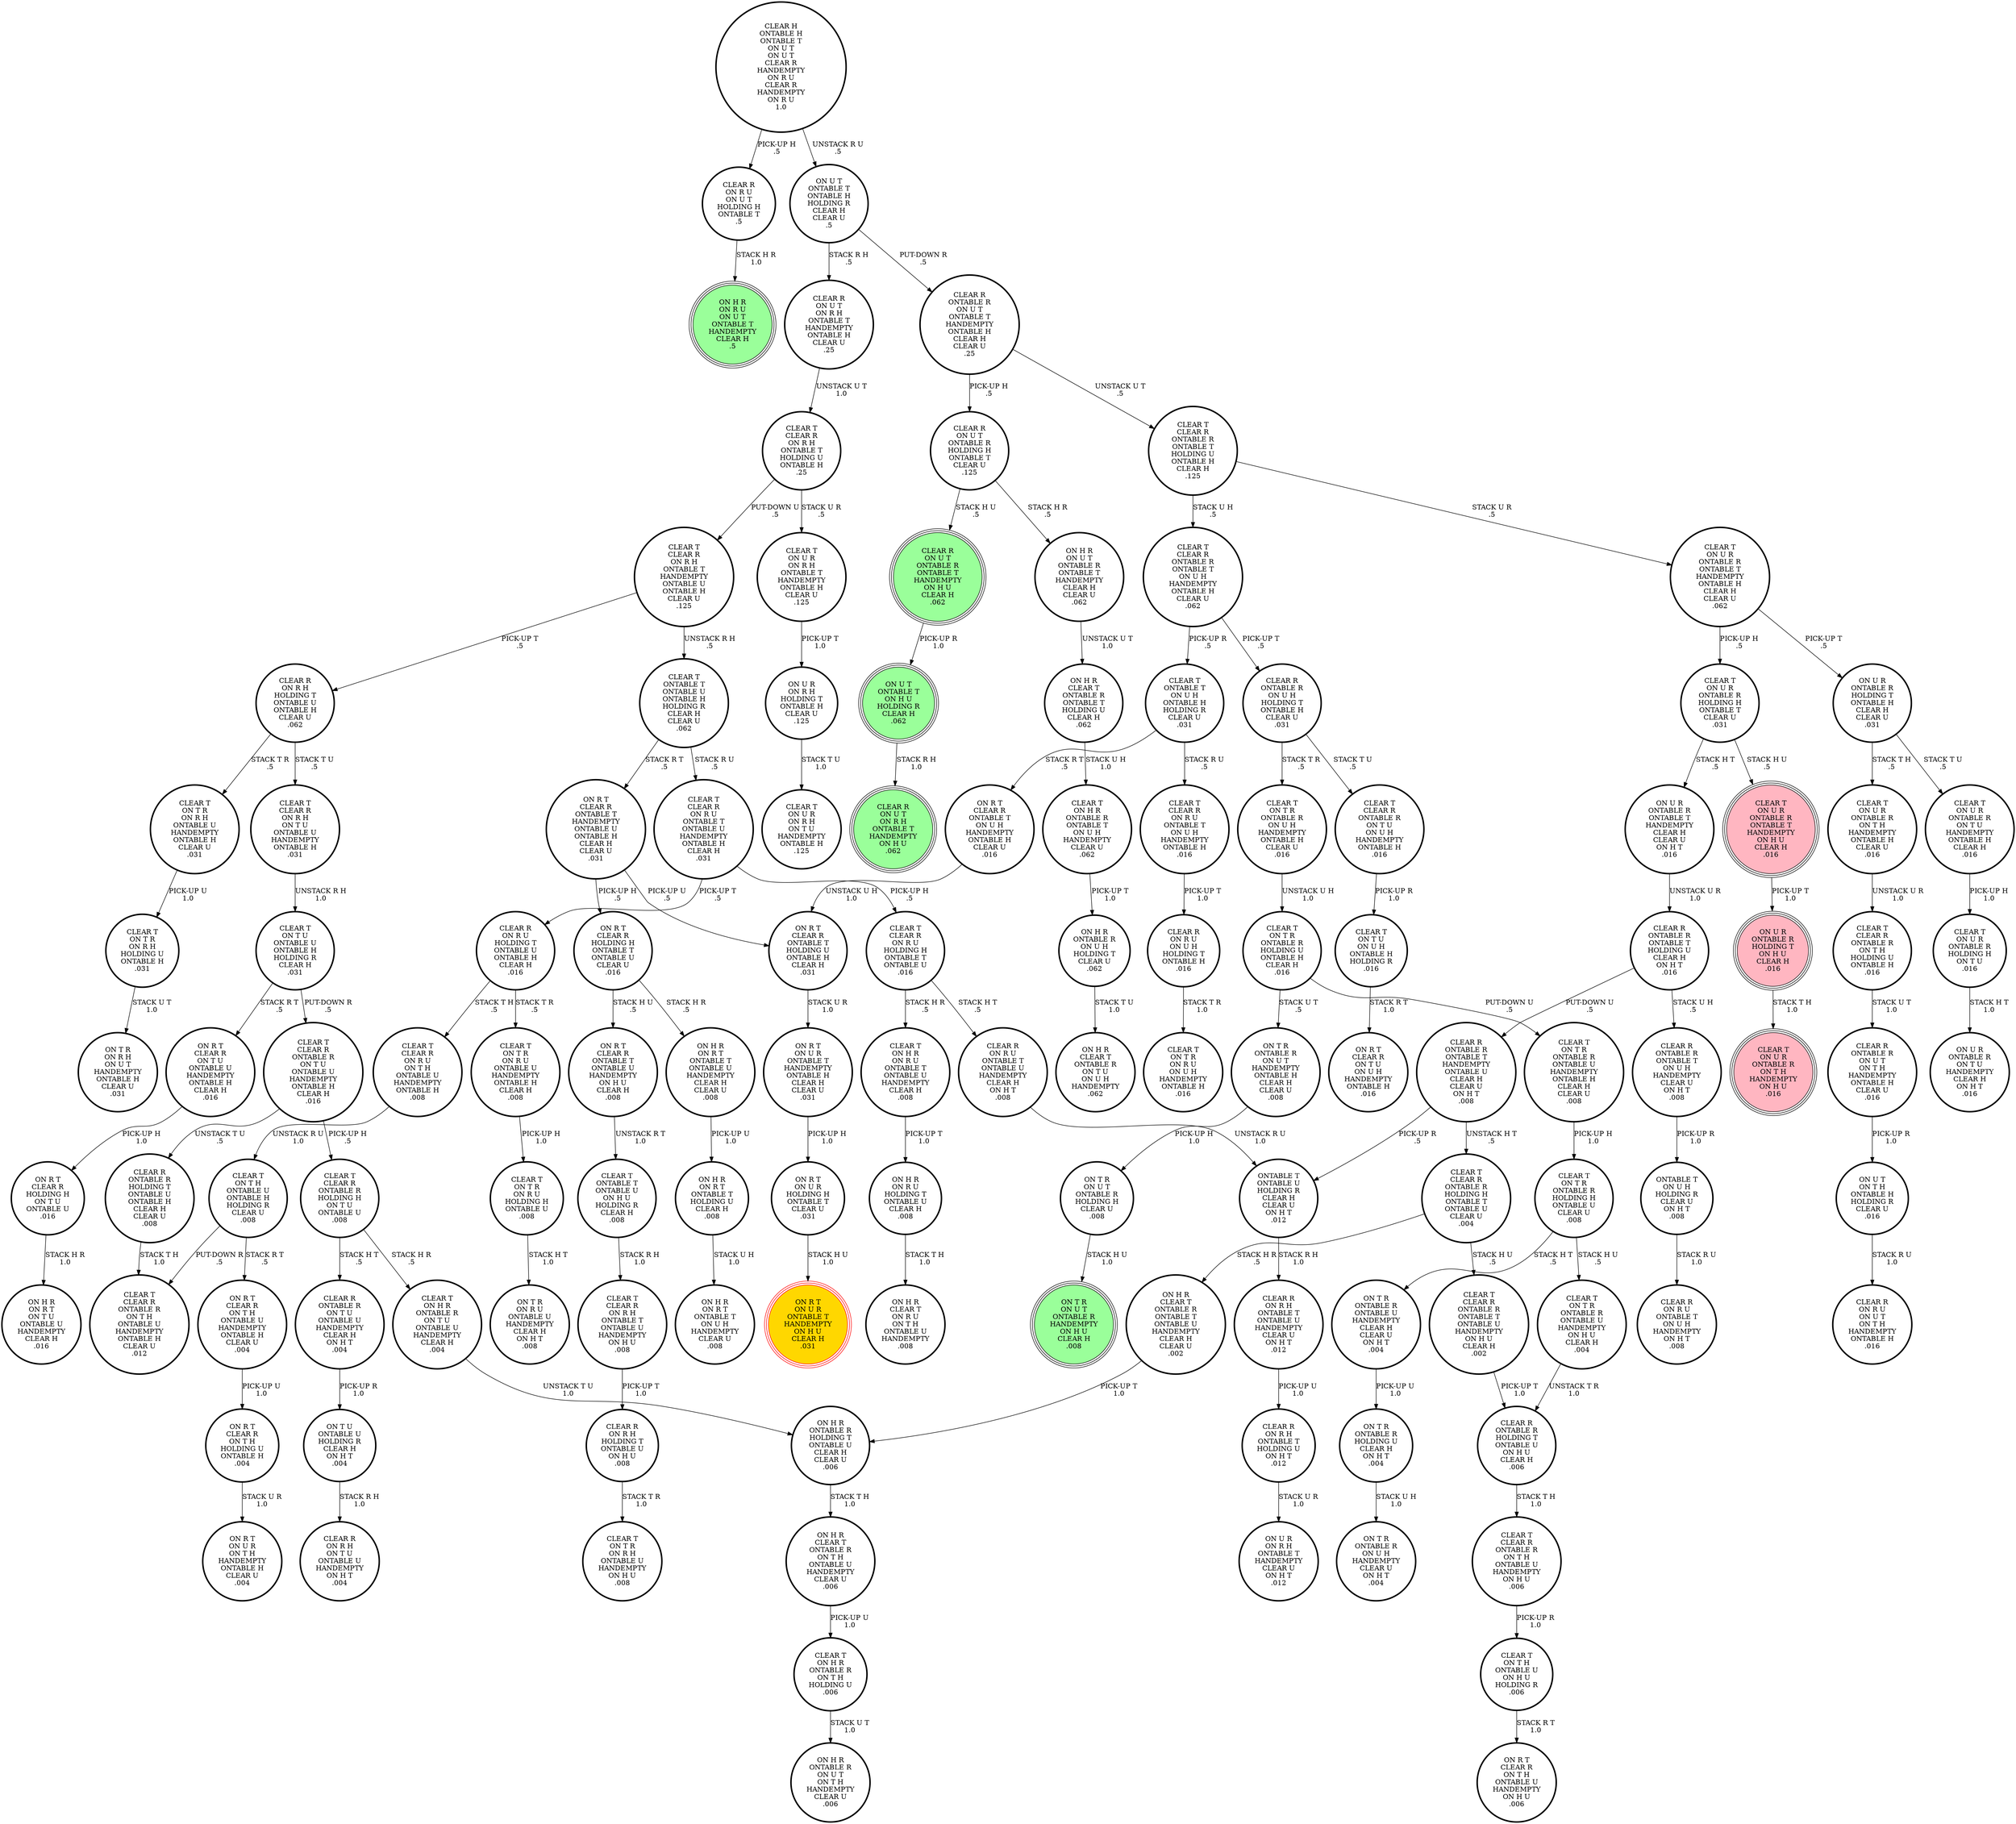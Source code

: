 digraph {
"CLEAR R\nON R U\nONTABLE T\nONTABLE U\nHANDEMPTY\nCLEAR H\nON H T\n.008\n" -> "ONTABLE T\nONTABLE U\nHOLDING R\nCLEAR H\nCLEAR U\nON H T\n.012\n"[label="UNSTACK R U\n1.0\n"];
"ON H R\nCLEAR T\nONTABLE R\nON T H\nONTABLE U\nHANDEMPTY\nCLEAR U\n.006\n" -> "CLEAR T\nON H R\nONTABLE R\nON T H\nHOLDING U\n.006\n"[label="PICK-UP U\n1.0\n"];
"CLEAR H\nONTABLE H\nONTABLE T\nON U T\nON U T\nCLEAR R\nHANDEMPTY\nON R U\nCLEAR R\nHANDEMPTY\nON R U\n1.0\n" -> "CLEAR R\nON R U\nON U T\nHOLDING H\nONTABLE T\n.5\n"[label="PICK-UP H\n.5\n"];
"CLEAR H\nONTABLE H\nONTABLE T\nON U T\nON U T\nCLEAR R\nHANDEMPTY\nON R U\nCLEAR R\nHANDEMPTY\nON R U\n1.0\n" -> "ON U T\nONTABLE T\nONTABLE H\nHOLDING R\nCLEAR H\nCLEAR U\n.5\n"[label="UNSTACK R U\n.5\n"];
"CLEAR R\nONTABLE R\nON T U\nONTABLE U\nHANDEMPTY\nCLEAR H\nON H T\n.004\n" -> "ON T U\nONTABLE U\nHOLDING R\nCLEAR H\nON H T\n.004\n"[label="PICK-UP R\n1.0\n"];
"CLEAR T\nCLEAR R\nON R H\nONTABLE T\nHANDEMPTY\nONTABLE U\nONTABLE H\nCLEAR U\n.125\n" -> "CLEAR T\nONTABLE T\nONTABLE U\nONTABLE H\nHOLDING R\nCLEAR H\nCLEAR U\n.062\n"[label="UNSTACK R H\n.5\n"];
"CLEAR T\nCLEAR R\nON R H\nONTABLE T\nHANDEMPTY\nONTABLE U\nONTABLE H\nCLEAR U\n.125\n" -> "CLEAR R\nON R H\nHOLDING T\nONTABLE U\nONTABLE H\nCLEAR U\n.062\n"[label="PICK-UP T\n.5\n"];
"CLEAR T\nON T U\nONTABLE U\nONTABLE H\nHOLDING R\nCLEAR H\n.031\n" -> "ON R T\nCLEAR R\nON T U\nONTABLE U\nHANDEMPTY\nONTABLE H\nCLEAR H\n.016\n"[label="STACK R T\n.5\n"];
"CLEAR T\nON T U\nONTABLE U\nONTABLE H\nHOLDING R\nCLEAR H\n.031\n" -> "CLEAR T\nCLEAR R\nONTABLE R\nON T U\nONTABLE U\nHANDEMPTY\nONTABLE H\nCLEAR H\n.016\n"[label="PUT-DOWN R\n.5\n"];
"CLEAR T\nON H R\nONTABLE R\nONTABLE T\nON U H\nHANDEMPTY\nCLEAR U\n.062\n" -> "ON H R\nONTABLE R\nON U H\nHOLDING T\nCLEAR U\n.062\n"[label="PICK-UP T\n1.0\n"];
"CLEAR T\nON U R\nONTABLE R\nONTABLE T\nHANDEMPTY\nON H U\nCLEAR H\n.016\n" -> "ON U R\nONTABLE R\nHOLDING T\nON H U\nCLEAR H\n.016\n"[label="PICK-UP T\n1.0\n"];
"CLEAR T\nCLEAR R\nON R U\nON T H\nONTABLE U\nHANDEMPTY\nONTABLE H\n.008\n" -> "CLEAR T\nON T H\nONTABLE U\nONTABLE H\nHOLDING R\nCLEAR U\n.008\n"[label="UNSTACK R U\n1.0\n"];
"ON H R\nCLEAR T\nONTABLE R\nONTABLE T\nHOLDING U\nCLEAR H\n.062\n" -> "CLEAR T\nON H R\nONTABLE R\nONTABLE T\nON U H\nHANDEMPTY\nCLEAR U\n.062\n"[label="STACK U H\n1.0\n"];
"ON R T\nCLEAR R\nONTABLE T\nONTABLE U\nHANDEMPTY\nON H U\nCLEAR H\n.008\n" -> "CLEAR T\nONTABLE T\nONTABLE U\nON H U\nHOLDING R\nCLEAR H\n.008\n"[label="UNSTACK R T\n1.0\n"];
"CLEAR R\nON R H\nONTABLE T\nONTABLE U\nHANDEMPTY\nCLEAR U\nON H T\n.012\n" -> "CLEAR R\nON R H\nONTABLE T\nHOLDING U\nON H T\n.012\n"[label="PICK-UP U\n1.0\n"];
"ON R T\nCLEAR R\nON T H\nONTABLE U\nHANDEMPTY\nONTABLE H\nCLEAR U\n.004\n" -> "ON R T\nCLEAR R\nON T H\nHOLDING U\nONTABLE H\n.004\n"[label="PICK-UP U\n1.0\n"];
"CLEAR T\nCLEAR R\nONTABLE R\nONTABLE T\nONTABLE U\nHANDEMPTY\nON H U\nCLEAR H\n.002\n" -> "CLEAR R\nONTABLE R\nHOLDING T\nONTABLE U\nON H U\nCLEAR H\n.006\n"[label="PICK-UP T\n1.0\n"];
"CLEAR R\nON U T\nONTABLE R\nHOLDING H\nONTABLE T\nCLEAR U\n.125\n" -> "CLEAR R\nON U T\nONTABLE R\nONTABLE T\nHANDEMPTY\nON H U\nCLEAR H\n.062\n"[label="STACK H U\n.5\n"];
"CLEAR R\nON U T\nONTABLE R\nHOLDING H\nONTABLE T\nCLEAR U\n.125\n" -> "ON H R\nON U T\nONTABLE R\nONTABLE T\nHANDEMPTY\nCLEAR H\nCLEAR U\n.062\n"[label="STACK H R\n.5\n"];
"CLEAR R\nON R H\nHOLDING T\nONTABLE U\nONTABLE H\nCLEAR U\n.062\n" -> "CLEAR T\nCLEAR R\nON R H\nON T U\nONTABLE U\nHANDEMPTY\nONTABLE H\n.031\n"[label="STACK T U\n.5\n"];
"CLEAR R\nON R H\nHOLDING T\nONTABLE U\nONTABLE H\nCLEAR U\n.062\n" -> "CLEAR T\nON T R\nON R H\nONTABLE U\nHANDEMPTY\nONTABLE H\nCLEAR U\n.031\n"[label="STACK T R\n.5\n"];
"CLEAR T\nCLEAR R\nONTABLE R\nONTABLE T\nON U H\nHANDEMPTY\nONTABLE H\nCLEAR U\n.062\n" -> "CLEAR T\nONTABLE T\nON U H\nONTABLE H\nHOLDING R\nCLEAR U\n.031\n"[label="PICK-UP R\n.5\n"];
"CLEAR T\nCLEAR R\nONTABLE R\nONTABLE T\nON U H\nHANDEMPTY\nONTABLE H\nCLEAR U\n.062\n" -> "CLEAR R\nONTABLE R\nON U H\nHOLDING T\nONTABLE H\nCLEAR U\n.031\n"[label="PICK-UP T\n.5\n"];
"CLEAR T\nCLEAR R\nONTABLE R\nON T H\nONTABLE U\nHANDEMPTY\nON H U\n.006\n" -> "CLEAR T\nON T H\nONTABLE U\nON H U\nHOLDING R\n.006\n"[label="PICK-UP R\n1.0\n"];
"CLEAR T\nON T H\nONTABLE U\nONTABLE H\nHOLDING R\nCLEAR U\n.008\n" -> "ON R T\nCLEAR R\nON T H\nONTABLE U\nHANDEMPTY\nONTABLE H\nCLEAR U\n.004\n"[label="STACK R T\n.5\n"];
"CLEAR T\nON T H\nONTABLE U\nONTABLE H\nHOLDING R\nCLEAR U\n.008\n" -> "CLEAR T\nCLEAR R\nONTABLE R\nON T H\nONTABLE U\nHANDEMPTY\nONTABLE H\nCLEAR U\n.012\n"[label="PUT-DOWN R\n.5\n"];
"ON U T\nONTABLE T\nON H U\nHOLDING R\nCLEAR H\n.062\n" -> "CLEAR R\nON U T\nON R H\nONTABLE T\nHANDEMPTY\nON H U\n.062\n"[label="STACK R H\n1.0\n"];
"ON H R\nON U T\nONTABLE R\nONTABLE T\nHANDEMPTY\nCLEAR H\nCLEAR U\n.062\n" -> "ON H R\nCLEAR T\nONTABLE R\nONTABLE T\nHOLDING U\nCLEAR H\n.062\n"[label="UNSTACK U T\n1.0\n"];
"ON U T\nON T H\nONTABLE H\nHOLDING R\nCLEAR U\n.016\n" -> "CLEAR R\nON R U\nON U T\nON T H\nHANDEMPTY\nONTABLE H\n.016\n"[label="STACK R U\n1.0\n"];
"ONTABLE T\nONTABLE U\nHOLDING R\nCLEAR H\nCLEAR U\nON H T\n.012\n" -> "CLEAR R\nON R H\nONTABLE T\nONTABLE U\nHANDEMPTY\nCLEAR U\nON H T\n.012\n"[label="STACK R H\n1.0\n"];
"CLEAR T\nCLEAR R\nONTABLE R\nHOLDING H\nON T U\nONTABLE U\n.008\n" -> "CLEAR R\nONTABLE R\nON T U\nONTABLE U\nHANDEMPTY\nCLEAR H\nON H T\n.004\n"[label="STACK H T\n.5\n"];
"CLEAR T\nCLEAR R\nONTABLE R\nHOLDING H\nON T U\nONTABLE U\n.008\n" -> "CLEAR T\nON H R\nONTABLE R\nON T U\nONTABLE U\nHANDEMPTY\nCLEAR H\n.004\n"[label="STACK H R\n.5\n"];
"CLEAR T\nON U R\nONTABLE R\nON T U\nHANDEMPTY\nONTABLE H\nCLEAR H\n.016\n" -> "CLEAR T\nON U R\nONTABLE R\nHOLDING H\nON T U\n.016\n"[label="PICK-UP H\n1.0\n"];
"CLEAR T\nCLEAR R\nONTABLE R\nHOLDING H\nONTABLE T\nONTABLE U\nCLEAR U\n.004\n" -> "CLEAR T\nCLEAR R\nONTABLE R\nONTABLE T\nONTABLE U\nHANDEMPTY\nON H U\nCLEAR H\n.002\n"[label="STACK H U\n.5\n"];
"CLEAR T\nCLEAR R\nONTABLE R\nHOLDING H\nONTABLE T\nONTABLE U\nCLEAR U\n.004\n" -> "ON H R\nCLEAR T\nONTABLE R\nONTABLE T\nONTABLE U\nHANDEMPTY\nCLEAR H\nCLEAR U\n.002\n"[label="STACK H R\n.5\n"];
"CLEAR T\nON T U\nON U H\nONTABLE H\nHOLDING R\n.016\n" -> "ON R T\nCLEAR R\nON T U\nON U H\nHANDEMPTY\nONTABLE H\n.016\n"[label="STACK R T\n1.0\n"];
"CLEAR T\nON T R\nON R H\nHOLDING U\nONTABLE H\n.031\n" -> "ON T R\nON R H\nON U T\nHANDEMPTY\nONTABLE H\nCLEAR U\n.031\n"[label="STACK U T\n1.0\n"];
"CLEAR T\nON T R\nONTABLE R\nON U H\nHANDEMPTY\nONTABLE H\nCLEAR U\n.016\n" -> "CLEAR T\nON T R\nONTABLE R\nHOLDING U\nONTABLE H\nCLEAR H\n.016\n"[label="UNSTACK U H\n1.0\n"];
"ON T R\nON U T\nONTABLE R\nHOLDING H\nCLEAR U\n.008\n" -> "ON T R\nON U T\nONTABLE R\nHANDEMPTY\nON H U\nCLEAR H\n.008\n"[label="STACK H U\n1.0\n"];
"CLEAR R\nONTABLE R\nON U T\nONTABLE T\nHANDEMPTY\nONTABLE H\nCLEAR H\nCLEAR U\n.25\n" -> "CLEAR R\nON U T\nONTABLE R\nHOLDING H\nONTABLE T\nCLEAR U\n.125\n"[label="PICK-UP H\n.5\n"];
"CLEAR R\nONTABLE R\nON U T\nONTABLE T\nHANDEMPTY\nONTABLE H\nCLEAR H\nCLEAR U\n.25\n" -> "CLEAR T\nCLEAR R\nONTABLE R\nONTABLE T\nHOLDING U\nONTABLE H\nCLEAR H\n.125\n"[label="UNSTACK U T\n.5\n"];
"CLEAR T\nCLEAR R\nON R H\nONTABLE T\nONTABLE U\nHANDEMPTY\nON H U\n.008\n" -> "CLEAR R\nON R H\nHOLDING T\nONTABLE U\nON H U\n.008\n"[label="PICK-UP T\n1.0\n"];
"CLEAR T\nON U R\nONTABLE R\nHOLDING H\nONTABLE T\nCLEAR U\n.031\n" -> "ON U R\nONTABLE R\nONTABLE T\nHANDEMPTY\nCLEAR H\nCLEAR U\nON H T\n.016\n"[label="STACK H T\n.5\n"];
"CLEAR T\nON U R\nONTABLE R\nHOLDING H\nONTABLE T\nCLEAR U\n.031\n" -> "CLEAR T\nON U R\nONTABLE R\nONTABLE T\nHANDEMPTY\nON H U\nCLEAR H\n.016\n"[label="STACK H U\n.5\n"];
"ON H R\nON R U\nHOLDING T\nONTABLE U\nCLEAR H\n.008\n" -> "ON H R\nCLEAR T\nON R U\nON T H\nONTABLE U\nHANDEMPTY\n.008\n"[label="STACK T H\n1.0\n"];
"ON H R\nONTABLE R\nON U H\nHOLDING T\nCLEAR U\n.062\n" -> "ON H R\nCLEAR T\nONTABLE R\nON T U\nON U H\nHANDEMPTY\n.062\n"[label="STACK T U\n1.0\n"];
"CLEAR T\nON T R\nONTABLE R\nHOLDING H\nONTABLE U\nCLEAR U\n.008\n" -> "CLEAR T\nON T R\nONTABLE R\nONTABLE U\nHANDEMPTY\nON H U\nCLEAR H\n.004\n"[label="STACK H U\n.5\n"];
"CLEAR T\nON T R\nONTABLE R\nHOLDING H\nONTABLE U\nCLEAR U\n.008\n" -> "ON T R\nONTABLE R\nONTABLE U\nHANDEMPTY\nCLEAR H\nCLEAR U\nON H T\n.004\n"[label="STACK H T\n.5\n"];
"CLEAR R\nONTABLE R\nONTABLE T\nHOLDING U\nCLEAR H\nON H T\n.016\n" -> "CLEAR R\nONTABLE R\nONTABLE T\nHANDEMPTY\nONTABLE U\nCLEAR H\nCLEAR U\nON H T\n.008\n"[label="PUT-DOWN U\n.5\n"];
"CLEAR R\nONTABLE R\nONTABLE T\nHOLDING U\nCLEAR H\nON H T\n.016\n" -> "CLEAR R\nONTABLE R\nONTABLE T\nON U H\nHANDEMPTY\nCLEAR U\nON H T\n.008\n"[label="STACK U H\n.5\n"];
"CLEAR T\nONTABLE T\nONTABLE U\nONTABLE H\nHOLDING R\nCLEAR H\nCLEAR U\n.062\n" -> "ON R T\nCLEAR R\nONTABLE T\nHANDEMPTY\nONTABLE U\nONTABLE H\nCLEAR H\nCLEAR U\n.031\n"[label="STACK R T\n.5\n"];
"CLEAR T\nONTABLE T\nONTABLE U\nONTABLE H\nHOLDING R\nCLEAR H\nCLEAR U\n.062\n" -> "CLEAR T\nCLEAR R\nON R U\nONTABLE T\nONTABLE U\nHANDEMPTY\nONTABLE H\nCLEAR H\n.031\n"[label="STACK R U\n.5\n"];
"CLEAR T\nCLEAR R\nONTABLE R\nON T H\nHOLDING U\nONTABLE H\n.016\n" -> "CLEAR R\nONTABLE R\nON U T\nON T H\nHANDEMPTY\nONTABLE H\nCLEAR U\n.016\n"[label="STACK U T\n1.0\n"];
"ONTABLE T\nON U H\nHOLDING R\nCLEAR U\nON H T\n.008\n" -> "CLEAR R\nON R U\nONTABLE T\nON U H\nHANDEMPTY\nON H T\n.008\n"[label="STACK R U\n1.0\n"];
"ON T U\nONTABLE U\nHOLDING R\nCLEAR H\nON H T\n.004\n" -> "CLEAR R\nON R H\nON T U\nONTABLE U\nHANDEMPTY\nON H T\n.004\n"[label="STACK R H\n1.0\n"];
"CLEAR T\nON T H\nONTABLE U\nON H U\nHOLDING R\n.006\n" -> "ON R T\nCLEAR R\nON T H\nONTABLE U\nHANDEMPTY\nON H U\n.006\n"[label="STACK R T\n1.0\n"];
"CLEAR T\nON U R\nONTABLE R\nHOLDING H\nON T U\n.016\n" -> "ON U R\nONTABLE R\nON T U\nHANDEMPTY\nCLEAR H\nON H T\n.016\n"[label="STACK H T\n1.0\n"];
"CLEAR T\nCLEAR R\nONTABLE R\nON T U\nONTABLE U\nHANDEMPTY\nONTABLE H\nCLEAR H\n.016\n" -> "CLEAR R\nONTABLE R\nHOLDING T\nONTABLE U\nONTABLE H\nCLEAR H\nCLEAR U\n.008\n"[label="UNSTACK T U\n.5\n"];
"CLEAR T\nCLEAR R\nONTABLE R\nON T U\nONTABLE U\nHANDEMPTY\nONTABLE H\nCLEAR H\n.016\n" -> "CLEAR T\nCLEAR R\nONTABLE R\nHOLDING H\nON T U\nONTABLE U\n.008\n"[label="PICK-UP H\n.5\n"];
"CLEAR T\nCLEAR R\nON R U\nONTABLE T\nONTABLE U\nHANDEMPTY\nONTABLE H\nCLEAR H\n.031\n" -> "CLEAR T\nCLEAR R\nON R U\nHOLDING H\nONTABLE T\nONTABLE U\n.016\n"[label="PICK-UP H\n.5\n"];
"CLEAR T\nCLEAR R\nON R U\nONTABLE T\nONTABLE U\nHANDEMPTY\nONTABLE H\nCLEAR H\n.031\n" -> "CLEAR R\nON R U\nHOLDING T\nONTABLE U\nONTABLE H\nCLEAR H\n.016\n"[label="PICK-UP T\n.5\n"];
"CLEAR T\nCLEAR R\nONTABLE R\nON T U\nON U H\nHANDEMPTY\nONTABLE H\n.016\n" -> "CLEAR T\nON T U\nON U H\nONTABLE H\nHOLDING R\n.016\n"[label="PICK-UP R\n1.0\n"];
"CLEAR R\nONTABLE R\nONTABLE T\nON U H\nHANDEMPTY\nCLEAR U\nON H T\n.008\n" -> "ONTABLE T\nON U H\nHOLDING R\nCLEAR U\nON H T\n.008\n"[label="PICK-UP R\n1.0\n"];
"CLEAR T\nCLEAR R\nONTABLE R\nONTABLE T\nHOLDING U\nONTABLE H\nCLEAR H\n.125\n" -> "CLEAR T\nCLEAR R\nONTABLE R\nONTABLE T\nON U H\nHANDEMPTY\nONTABLE H\nCLEAR U\n.062\n"[label="STACK U H\n.5\n"];
"CLEAR T\nCLEAR R\nONTABLE R\nONTABLE T\nHOLDING U\nONTABLE H\nCLEAR H\n.125\n" -> "CLEAR T\nON U R\nONTABLE R\nONTABLE T\nHANDEMPTY\nONTABLE H\nCLEAR H\nCLEAR U\n.062\n"[label="STACK U R\n.5\n"];
"CLEAR R\nONTABLE R\nONTABLE T\nHANDEMPTY\nONTABLE U\nCLEAR H\nCLEAR U\nON H T\n.008\n" -> "CLEAR T\nCLEAR R\nONTABLE R\nHOLDING H\nONTABLE T\nONTABLE U\nCLEAR U\n.004\n"[label="UNSTACK H T\n.5\n"];
"CLEAR R\nONTABLE R\nONTABLE T\nHANDEMPTY\nONTABLE U\nCLEAR H\nCLEAR U\nON H T\n.008\n" -> "ONTABLE T\nONTABLE U\nHOLDING R\nCLEAR H\nCLEAR U\nON H T\n.012\n"[label="PICK-UP R\n.5\n"];
"CLEAR T\nON U R\nONTABLE R\nONTABLE T\nHANDEMPTY\nONTABLE H\nCLEAR H\nCLEAR U\n.062\n" -> "ON U R\nONTABLE R\nHOLDING T\nONTABLE H\nCLEAR H\nCLEAR U\n.031\n"[label="PICK-UP T\n.5\n"];
"CLEAR T\nON U R\nONTABLE R\nONTABLE T\nHANDEMPTY\nONTABLE H\nCLEAR H\nCLEAR U\n.062\n" -> "CLEAR T\nON U R\nONTABLE R\nHOLDING H\nONTABLE T\nCLEAR U\n.031\n"[label="PICK-UP H\n.5\n"];
"CLEAR T\nON T R\nONTABLE R\nONTABLE U\nHANDEMPTY\nON H U\nCLEAR H\n.004\n" -> "CLEAR R\nONTABLE R\nHOLDING T\nONTABLE U\nON H U\nCLEAR H\n.006\n"[label="UNSTACK T R\n1.0\n"];
"ON H R\nONTABLE R\nHOLDING T\nONTABLE U\nCLEAR H\nCLEAR U\n.006\n" -> "ON H R\nCLEAR T\nONTABLE R\nON T H\nONTABLE U\nHANDEMPTY\nCLEAR U\n.006\n"[label="STACK T H\n1.0\n"];
"CLEAR R\nONTABLE R\nHOLDING T\nONTABLE U\nONTABLE H\nCLEAR H\nCLEAR U\n.008\n" -> "CLEAR T\nCLEAR R\nONTABLE R\nON T H\nONTABLE U\nHANDEMPTY\nONTABLE H\nCLEAR U\n.012\n"[label="STACK T H\n1.0\n"];
"CLEAR T\nON T R\nON R H\nONTABLE U\nHANDEMPTY\nONTABLE H\nCLEAR U\n.031\n" -> "CLEAR T\nON T R\nON R H\nHOLDING U\nONTABLE H\n.031\n"[label="PICK-UP U\n1.0\n"];
"CLEAR T\nON H R\nONTABLE R\nON T U\nONTABLE U\nHANDEMPTY\nCLEAR H\n.004\n" -> "ON H R\nONTABLE R\nHOLDING T\nONTABLE U\nCLEAR H\nCLEAR U\n.006\n"[label="UNSTACK T U\n1.0\n"];
"CLEAR R\nON R U\nON U H\nHOLDING T\nONTABLE H\n.016\n" -> "CLEAR T\nON T R\nON R U\nON U H\nHANDEMPTY\nONTABLE H\n.016\n"[label="STACK T R\n1.0\n"];
"CLEAR R\nON U T\nON R H\nONTABLE T\nHANDEMPTY\nONTABLE H\nCLEAR U\n.25\n" -> "CLEAR T\nCLEAR R\nON R H\nONTABLE T\nHOLDING U\nONTABLE H\n.25\n"[label="UNSTACK U T\n1.0\n"];
"ON R T\nCLEAR R\nON T H\nHOLDING U\nONTABLE H\n.004\n" -> "ON R T\nON U R\nON T H\nHANDEMPTY\nONTABLE H\nCLEAR U\n.004\n"[label="STACK U R\n1.0\n"];
"CLEAR R\nON U T\nONTABLE R\nONTABLE T\nHANDEMPTY\nON H U\nCLEAR H\n.062\n" -> "ON U T\nONTABLE T\nON H U\nHOLDING R\nCLEAR H\n.062\n"[label="PICK-UP R\n1.0\n"];
"ON T R\nONTABLE R\nON U T\nHANDEMPTY\nONTABLE H\nCLEAR H\nCLEAR U\n.008\n" -> "ON T R\nON U T\nONTABLE R\nHOLDING H\nCLEAR U\n.008\n"[label="PICK-UP H\n1.0\n"];
"CLEAR T\nCLEAR R\nON R H\nONTABLE T\nHOLDING U\nONTABLE H\n.25\n" -> "CLEAR T\nON U R\nON R H\nONTABLE T\nHANDEMPTY\nONTABLE H\nCLEAR U\n.125\n"[label="STACK U R\n.5\n"];
"CLEAR T\nCLEAR R\nON R H\nONTABLE T\nHOLDING U\nONTABLE H\n.25\n" -> "CLEAR T\nCLEAR R\nON R H\nONTABLE T\nHANDEMPTY\nONTABLE U\nONTABLE H\nCLEAR U\n.125\n"[label="PUT-DOWN U\n.5\n"];
"CLEAR R\nON R U\nON U T\nHOLDING H\nONTABLE T\n.5\n" -> "ON H R\nON R U\nON U T\nONTABLE T\nHANDEMPTY\nCLEAR H\n.5\n"[label="STACK H R\n1.0\n"];
"CLEAR T\nONTABLE T\nONTABLE U\nON H U\nHOLDING R\nCLEAR H\n.008\n" -> "CLEAR T\nCLEAR R\nON R H\nONTABLE T\nONTABLE U\nHANDEMPTY\nON H U\n.008\n"[label="STACK R H\n1.0\n"];
"ON R T\nCLEAR R\nONTABLE T\nON U H\nHANDEMPTY\nONTABLE H\nCLEAR U\n.016\n" -> "ON R T\nCLEAR R\nONTABLE T\nHOLDING U\nONTABLE H\nCLEAR H\n.031\n"[label="UNSTACK U H\n1.0\n"];
"ON H R\nCLEAR T\nONTABLE R\nONTABLE T\nONTABLE U\nHANDEMPTY\nCLEAR H\nCLEAR U\n.002\n" -> "ON H R\nONTABLE R\nHOLDING T\nONTABLE U\nCLEAR H\nCLEAR U\n.006\n"[label="PICK-UP T\n1.0\n"];
"CLEAR T\nON T R\nONTABLE R\nONTABLE U\nHANDEMPTY\nONTABLE H\nCLEAR H\nCLEAR U\n.008\n" -> "CLEAR T\nON T R\nONTABLE R\nHOLDING H\nONTABLE U\nCLEAR U\n.008\n"[label="PICK-UP H\n1.0\n"];
"CLEAR T\nON U R\nONTABLE R\nON T H\nHANDEMPTY\nONTABLE H\nCLEAR U\n.016\n" -> "CLEAR T\nCLEAR R\nONTABLE R\nON T H\nHOLDING U\nONTABLE H\n.016\n"[label="UNSTACK U R\n1.0\n"];
"CLEAR T\nCLEAR R\nON R U\nONTABLE T\nON U H\nHANDEMPTY\nONTABLE H\n.016\n" -> "CLEAR R\nON R U\nON U H\nHOLDING T\nONTABLE H\n.016\n"[label="PICK-UP T\n1.0\n"];
"ON T R\nONTABLE R\nONTABLE U\nHANDEMPTY\nCLEAR H\nCLEAR U\nON H T\n.004\n" -> "ON T R\nONTABLE R\nHOLDING U\nCLEAR H\nON H T\n.004\n"[label="PICK-UP U\n1.0\n"];
"CLEAR R\nONTABLE R\nON U T\nON T H\nHANDEMPTY\nONTABLE H\nCLEAR U\n.016\n" -> "ON U T\nON T H\nONTABLE H\nHOLDING R\nCLEAR U\n.016\n"[label="PICK-UP R\n1.0\n"];
"CLEAR R\nON R H\nHOLDING T\nONTABLE U\nON H U\n.008\n" -> "CLEAR T\nON T R\nON R H\nONTABLE U\nHANDEMPTY\nON H U\n.008\n"[label="STACK T R\n1.0\n"];
"ON R T\nCLEAR R\nONTABLE T\nHANDEMPTY\nONTABLE U\nONTABLE H\nCLEAR H\nCLEAR U\n.031\n" -> "ON R T\nCLEAR R\nONTABLE T\nHOLDING U\nONTABLE H\nCLEAR H\n.031\n"[label="PICK-UP U\n.5\n"];
"ON R T\nCLEAR R\nONTABLE T\nHANDEMPTY\nONTABLE U\nONTABLE H\nCLEAR H\nCLEAR U\n.031\n" -> "ON R T\nCLEAR R\nHOLDING H\nONTABLE T\nONTABLE U\nCLEAR U\n.016\n"[label="PICK-UP H\n.5\n"];
"CLEAR T\nON T R\nON R U\nONTABLE U\nHANDEMPTY\nONTABLE H\nCLEAR H\n.008\n" -> "CLEAR T\nON T R\nON R U\nHOLDING H\nONTABLE U\n.008\n"[label="PICK-UP H\n1.0\n"];
"CLEAR R\nON R U\nHOLDING T\nONTABLE U\nONTABLE H\nCLEAR H\n.016\n" -> "CLEAR T\nCLEAR R\nON R U\nON T H\nONTABLE U\nHANDEMPTY\nONTABLE H\n.008\n"[label="STACK T H\n.5\n"];
"CLEAR R\nON R U\nHOLDING T\nONTABLE U\nONTABLE H\nCLEAR H\n.016\n" -> "CLEAR T\nON T R\nON R U\nONTABLE U\nHANDEMPTY\nONTABLE H\nCLEAR H\n.008\n"[label="STACK T R\n.5\n"];
"CLEAR R\nONTABLE R\nON U H\nHOLDING T\nONTABLE H\nCLEAR U\n.031\n" -> "CLEAR T\nCLEAR R\nONTABLE R\nON T U\nON U H\nHANDEMPTY\nONTABLE H\n.016\n"[label="STACK T U\n.5\n"];
"CLEAR R\nONTABLE R\nON U H\nHOLDING T\nONTABLE H\nCLEAR U\n.031\n" -> "CLEAR T\nON T R\nONTABLE R\nON U H\nHANDEMPTY\nONTABLE H\nCLEAR U\n.016\n"[label="STACK T R\n.5\n"];
"ON U R\nONTABLE R\nHOLDING T\nON H U\nCLEAR H\n.016\n" -> "CLEAR T\nON U R\nONTABLE R\nON T H\nHANDEMPTY\nON H U\n.016\n"[label="STACK T H\n1.0\n"];
"ON R T\nON U R\nHOLDING H\nONTABLE T\nCLEAR U\n.031\n" -> "ON R T\nON U R\nONTABLE T\nHANDEMPTY\nON H U\nCLEAR H\n.031\n"[label="STACK H U\n1.0\n"];
"CLEAR R\nONTABLE R\nHOLDING T\nONTABLE U\nON H U\nCLEAR H\n.006\n" -> "CLEAR T\nCLEAR R\nONTABLE R\nON T H\nONTABLE U\nHANDEMPTY\nON H U\n.006\n"[label="STACK T H\n1.0\n"];
"ON U R\nON R H\nHOLDING T\nONTABLE H\nCLEAR U\n.125\n" -> "CLEAR T\nON U R\nON R H\nON T U\nHANDEMPTY\nONTABLE H\n.125\n"[label="STACK T U\n1.0\n"];
"CLEAR T\nCLEAR R\nON R H\nON T U\nONTABLE U\nHANDEMPTY\nONTABLE H\n.031\n" -> "CLEAR T\nON T U\nONTABLE U\nONTABLE H\nHOLDING R\nCLEAR H\n.031\n"[label="UNSTACK R H\n1.0\n"];
"ON U T\nONTABLE T\nONTABLE H\nHOLDING R\nCLEAR H\nCLEAR U\n.5\n" -> "CLEAR R\nON U T\nON R H\nONTABLE T\nHANDEMPTY\nONTABLE H\nCLEAR U\n.25\n"[label="STACK R H\n.5\n"];
"ON U T\nONTABLE T\nONTABLE H\nHOLDING R\nCLEAR H\nCLEAR U\n.5\n" -> "CLEAR R\nONTABLE R\nON U T\nONTABLE T\nHANDEMPTY\nONTABLE H\nCLEAR H\nCLEAR U\n.25\n"[label="PUT-DOWN R\n.5\n"];
"ON H R\nON R T\nONTABLE T\nONTABLE U\nHANDEMPTY\nCLEAR H\nCLEAR U\n.008\n" -> "ON H R\nON R T\nONTABLE T\nHOLDING U\nCLEAR H\n.008\n"[label="PICK-UP U\n1.0\n"];
"CLEAR T\nON T R\nONTABLE R\nHOLDING U\nONTABLE H\nCLEAR H\n.016\n" -> "CLEAR T\nON T R\nONTABLE R\nONTABLE U\nHANDEMPTY\nONTABLE H\nCLEAR H\nCLEAR U\n.008\n"[label="PUT-DOWN U\n.5\n"];
"CLEAR T\nON T R\nONTABLE R\nHOLDING U\nONTABLE H\nCLEAR H\n.016\n" -> "ON T R\nONTABLE R\nON U T\nHANDEMPTY\nONTABLE H\nCLEAR H\nCLEAR U\n.008\n"[label="STACK U T\n.5\n"];
"ON H R\nON R T\nONTABLE T\nHOLDING U\nCLEAR H\n.008\n" -> "ON H R\nON R T\nONTABLE T\nON U H\nHANDEMPTY\nCLEAR U\n.008\n"[label="STACK U H\n1.0\n"];
"ON R T\nCLEAR R\nONTABLE T\nHOLDING U\nONTABLE H\nCLEAR H\n.031\n" -> "ON R T\nON U R\nONTABLE T\nHANDEMPTY\nONTABLE H\nCLEAR H\nCLEAR U\n.031\n"[label="STACK U R\n1.0\n"];
"CLEAR T\nONTABLE T\nON U H\nONTABLE H\nHOLDING R\nCLEAR U\n.031\n" -> "ON R T\nCLEAR R\nONTABLE T\nON U H\nHANDEMPTY\nONTABLE H\nCLEAR U\n.016\n"[label="STACK R T\n.5\n"];
"CLEAR T\nONTABLE T\nON U H\nONTABLE H\nHOLDING R\nCLEAR U\n.031\n" -> "CLEAR T\nCLEAR R\nON R U\nONTABLE T\nON U H\nHANDEMPTY\nONTABLE H\n.016\n"[label="STACK R U\n.5\n"];
"ON R T\nON U R\nONTABLE T\nHANDEMPTY\nONTABLE H\nCLEAR H\nCLEAR U\n.031\n" -> "ON R T\nON U R\nHOLDING H\nONTABLE T\nCLEAR U\n.031\n"[label="PICK-UP H\n1.0\n"];
"ON R T\nCLEAR R\nON T U\nONTABLE U\nHANDEMPTY\nONTABLE H\nCLEAR H\n.016\n" -> "ON R T\nCLEAR R\nHOLDING H\nON T U\nONTABLE U\n.016\n"[label="PICK-UP H\n1.0\n"];
"CLEAR T\nON T R\nON R U\nHOLDING H\nONTABLE U\n.008\n" -> "ON T R\nON R U\nONTABLE U\nHANDEMPTY\nCLEAR H\nON H T\n.008\n"[label="STACK H T\n1.0\n"];
"ON R T\nCLEAR R\nHOLDING H\nONTABLE T\nONTABLE U\nCLEAR U\n.016\n" -> "ON R T\nCLEAR R\nONTABLE T\nONTABLE U\nHANDEMPTY\nON H U\nCLEAR H\n.008\n"[label="STACK H U\n.5\n"];
"ON R T\nCLEAR R\nHOLDING H\nONTABLE T\nONTABLE U\nCLEAR U\n.016\n" -> "ON H R\nON R T\nONTABLE T\nONTABLE U\nHANDEMPTY\nCLEAR H\nCLEAR U\n.008\n"[label="STACK H R\n.5\n"];
"ON U R\nONTABLE R\nHOLDING T\nONTABLE H\nCLEAR H\nCLEAR U\n.031\n" -> "CLEAR T\nON U R\nONTABLE R\nON T H\nHANDEMPTY\nONTABLE H\nCLEAR U\n.016\n"[label="STACK T H\n.5\n"];
"ON U R\nONTABLE R\nHOLDING T\nONTABLE H\nCLEAR H\nCLEAR U\n.031\n" -> "CLEAR T\nON U R\nONTABLE R\nON T U\nHANDEMPTY\nONTABLE H\nCLEAR H\n.016\n"[label="STACK T U\n.5\n"];
"ON T R\nONTABLE R\nHOLDING U\nCLEAR H\nON H T\n.004\n" -> "ON T R\nONTABLE R\nON U H\nHANDEMPTY\nCLEAR U\nON H T\n.004\n"[label="STACK U H\n1.0\n"];
"CLEAR T\nON U R\nON R H\nONTABLE T\nHANDEMPTY\nONTABLE H\nCLEAR U\n.125\n" -> "ON U R\nON R H\nHOLDING T\nONTABLE H\nCLEAR U\n.125\n"[label="PICK-UP T\n1.0\n"];
"CLEAR T\nON H R\nON R U\nONTABLE T\nONTABLE U\nHANDEMPTY\nCLEAR H\n.008\n" -> "ON H R\nON R U\nHOLDING T\nONTABLE U\nCLEAR H\n.008\n"[label="PICK-UP T\n1.0\n"];
"CLEAR R\nON R H\nONTABLE T\nHOLDING U\nON H T\n.012\n" -> "ON U R\nON R H\nONTABLE T\nHANDEMPTY\nCLEAR U\nON H T\n.012\n"[label="STACK U R\n1.0\n"];
"CLEAR T\nCLEAR R\nON R U\nHOLDING H\nONTABLE T\nONTABLE U\n.016\n" -> "CLEAR T\nON H R\nON R U\nONTABLE T\nONTABLE U\nHANDEMPTY\nCLEAR H\n.008\n"[label="STACK H R\n.5\n"];
"CLEAR T\nCLEAR R\nON R U\nHOLDING H\nONTABLE T\nONTABLE U\n.016\n" -> "CLEAR R\nON R U\nONTABLE T\nONTABLE U\nHANDEMPTY\nCLEAR H\nON H T\n.008\n"[label="STACK H T\n.5\n"];
"CLEAR T\nON H R\nONTABLE R\nON T H\nHOLDING U\n.006\n" -> "ON H R\nONTABLE R\nON U T\nON T H\nHANDEMPTY\nCLEAR U\n.006\n"[label="STACK U T\n1.0\n"];
"ON U R\nONTABLE R\nONTABLE T\nHANDEMPTY\nCLEAR H\nCLEAR U\nON H T\n.016\n" -> "CLEAR R\nONTABLE R\nONTABLE T\nHOLDING U\nCLEAR H\nON H T\n.016\n"[label="UNSTACK U R\n1.0\n"];
"ON R T\nCLEAR R\nHOLDING H\nON T U\nONTABLE U\n.016\n" -> "ON H R\nON R T\nON T U\nONTABLE U\nHANDEMPTY\nCLEAR H\n.016\n"[label="STACK H R\n1.0\n"];
"CLEAR R\nON R U\nON U T\nON T H\nHANDEMPTY\nONTABLE H\n.016\n" [shape=circle, penwidth=3];
"ON T R\nONTABLE R\nON U H\nHANDEMPTY\nCLEAR U\nON H T\n.004\n" [shape=circle, penwidth=3];
"CLEAR T\nON U R\nON R H\nON T U\nHANDEMPTY\nONTABLE H\n.125\n" [shape=circle, penwidth=3];
"CLEAR R\nON R U\nONTABLE T\nON U H\nHANDEMPTY\nON H T\n.008\n" [shape=circle, penwidth=3];
"ON H R\nONTABLE R\nON U T\nON T H\nHANDEMPTY\nCLEAR U\n.006\n" [shape=circle, penwidth=3];
"ON H R\nON R U\nON U T\nONTABLE T\nHANDEMPTY\nCLEAR H\n.5\n" [shape=circle, style=filled, fillcolor=palegreen1, peripheries=3];
"ON R T\nCLEAR R\nON T U\nON U H\nHANDEMPTY\nONTABLE H\n.016\n" [shape=circle, penwidth=3];
"ON T R\nON U T\nONTABLE R\nHANDEMPTY\nON H U\nCLEAR H\n.008\n" [shape=circle, style=filled, fillcolor=palegreen1, peripheries=3];
"CLEAR R\nON R H\nON T U\nONTABLE U\nHANDEMPTY\nON H T\n.004\n" [shape=circle, penwidth=3];
"CLEAR T\nON T R\nON R H\nONTABLE U\nHANDEMPTY\nON H U\n.008\n" [shape=circle, penwidth=3];
"CLEAR R\nON U T\nON R H\nONTABLE T\nHANDEMPTY\nON H U\n.062\n" [shape=circle, style=filled, fillcolor=palegreen1, peripheries=3];
"ON H R\nCLEAR T\nON R U\nON T H\nONTABLE U\nHANDEMPTY\n.008\n" [shape=circle, penwidth=3];
"ON R T\nON U R\nONTABLE T\nHANDEMPTY\nON H U\nCLEAR H\n.031\n" [shape=circle, style=filled color=red, fillcolor=gold, peripheries=3];
"ON H R\nON R T\nON T U\nONTABLE U\nHANDEMPTY\nCLEAR H\n.016\n" [shape=circle, penwidth=3];
"ON U R\nON R H\nONTABLE T\nHANDEMPTY\nCLEAR U\nON H T\n.012\n" [shape=circle, penwidth=3];
"ON T R\nON R U\nONTABLE U\nHANDEMPTY\nCLEAR H\nON H T\n.008\n" [shape=circle, penwidth=3];
"ON H R\nCLEAR T\nONTABLE R\nON T U\nON U H\nHANDEMPTY\n.062\n" [shape=circle, penwidth=3];
"ON R T\nCLEAR R\nON T H\nONTABLE U\nHANDEMPTY\nON H U\n.006\n" [shape=circle, penwidth=3];
"ON T R\nON R H\nON U T\nHANDEMPTY\nONTABLE H\nCLEAR U\n.031\n" [shape=circle, penwidth=3];
"CLEAR T\nCLEAR R\nONTABLE R\nON T H\nONTABLE U\nHANDEMPTY\nONTABLE H\nCLEAR U\n.012\n" [shape=circle, penwidth=3];
"CLEAR T\nON U R\nONTABLE R\nON T H\nHANDEMPTY\nON H U\n.016\n" [shape=circle, style=filled, fillcolor=lightpink, peripheries=3];
"ON R T\nON U R\nON T H\nHANDEMPTY\nONTABLE H\nCLEAR U\n.004\n" [shape=circle, penwidth=3];
"ON U R\nONTABLE R\nON T U\nHANDEMPTY\nCLEAR H\nON H T\n.016\n" [shape=circle, penwidth=3];
"CLEAR T\nON T R\nON R U\nON U H\nHANDEMPTY\nONTABLE H\n.016\n" [shape=circle, penwidth=3];
"ON H R\nON R T\nONTABLE T\nON U H\nHANDEMPTY\nCLEAR U\n.008\n" [shape=circle, penwidth=3];
"CLEAR R\nONTABLE R\nONTABLE T\nHANDEMPTY\nONTABLE U\nCLEAR H\nCLEAR U\nON H T\n.008\n" [shape=circle, penwidth=3];
"CLEAR R\nON R U\nON U T\nON T H\nHANDEMPTY\nONTABLE H\n.016\n" [shape=circle, penwidth=3];
"CLEAR T\nCLEAR R\nONTABLE R\nON T H\nONTABLE U\nHANDEMPTY\nON H U\n.006\n" [shape=circle, penwidth=3];
"ONTABLE T\nONTABLE U\nHOLDING R\nCLEAR H\nCLEAR U\nON H T\n.012\n" [shape=circle, penwidth=3];
"ON R T\nCLEAR R\nONTABLE T\nONTABLE U\nHANDEMPTY\nON H U\nCLEAR H\n.008\n" [shape=circle, penwidth=3];
"CLEAR R\nONTABLE R\nON T U\nONTABLE U\nHANDEMPTY\nCLEAR H\nON H T\n.004\n" [shape=circle, penwidth=3];
"ON T R\nONTABLE R\nON U H\nHANDEMPTY\nCLEAR U\nON H T\n.004\n" [shape=circle, penwidth=3];
"CLEAR R\nONTABLE R\nON U T\nON T H\nHANDEMPTY\nONTABLE H\nCLEAR U\n.016\n" [shape=circle, penwidth=3];
"CLEAR T\nON U R\nON R H\nON T U\nHANDEMPTY\nONTABLE H\n.125\n" [shape=circle, penwidth=3];
"CLEAR R\nON R U\nONTABLE T\nON U H\nHANDEMPTY\nON H T\n.008\n" [shape=circle, penwidth=3];
"ON H R\nONTABLE R\nON U T\nON T H\nHANDEMPTY\nCLEAR U\n.006\n" [shape=circle, penwidth=3];
"CLEAR T\nON T U\nONTABLE U\nONTABLE H\nHOLDING R\nCLEAR H\n.031\n" [shape=circle, penwidth=3];
"CLEAR T\nON T H\nONTABLE U\nON H U\nHOLDING R\n.006\n" [shape=circle, penwidth=3];
"ON U T\nON T H\nONTABLE H\nHOLDING R\nCLEAR U\n.016\n" [shape=circle, penwidth=3];
"ON H R\nON R U\nON U T\nONTABLE T\nHANDEMPTY\nCLEAR H\n.5\n" [shape=circle, style=filled, fillcolor=palegreen1, peripheries=3];
"CLEAR T\nONTABLE T\nON U H\nONTABLE H\nHOLDING R\nCLEAR U\n.031\n" [shape=circle, penwidth=3];
"ON R T\nCLEAR R\nON T U\nONTABLE U\nHANDEMPTY\nONTABLE H\nCLEAR H\n.016\n" [shape=circle, penwidth=3];
"ON H R\nON R U\nHOLDING T\nONTABLE U\nCLEAR H\n.008\n" [shape=circle, penwidth=3];
"ON R T\nCLEAR R\nONTABLE T\nHANDEMPTY\nONTABLE U\nONTABLE H\nCLEAR H\nCLEAR U\n.031\n" [shape=circle, penwidth=3];
"ON R T\nCLEAR R\nHOLDING H\nON T U\nONTABLE U\n.016\n" [shape=circle, penwidth=3];
"CLEAR T\nCLEAR R\nON R U\nONTABLE T\nONTABLE U\nHANDEMPTY\nONTABLE H\nCLEAR H\n.031\n" [shape=circle, penwidth=3];
"CLEAR T\nCLEAR R\nONTABLE R\nON T U\nONTABLE U\nHANDEMPTY\nONTABLE H\nCLEAR H\n.016\n" [shape=circle, penwidth=3];
"ON R T\nCLEAR R\nON T U\nON U H\nHANDEMPTY\nONTABLE H\n.016\n" [shape=circle, penwidth=3];
"CLEAR T\nON U R\nONTABLE R\nON T U\nHANDEMPTY\nONTABLE H\nCLEAR H\n.016\n" [shape=circle, penwidth=3];
"ON T R\nON U T\nONTABLE R\nHOLDING H\nCLEAR U\n.008\n" [shape=circle, penwidth=3];
"ON T R\nON U T\nONTABLE R\nHANDEMPTY\nON H U\nCLEAR H\n.008\n" [shape=circle, style=filled, fillcolor=palegreen1, peripheries=3];
"CLEAR R\nON U T\nONTABLE R\nONTABLE T\nHANDEMPTY\nON H U\nCLEAR H\n.062\n" [shape=circle, style=filled, fillcolor=palegreen1, peripheries=3];
"ON H R\nON R T\nONTABLE T\nONTABLE U\nHANDEMPTY\nCLEAR H\nCLEAR U\n.008\n" [shape=circle, penwidth=3];
"CLEAR T\nONTABLE T\nONTABLE U\nONTABLE H\nHOLDING R\nCLEAR H\nCLEAR U\n.062\n" [shape=circle, penwidth=3];
"CLEAR T\nON H R\nONTABLE R\nONTABLE T\nON U H\nHANDEMPTY\nCLEAR U\n.062\n" [shape=circle, penwidth=3];
"CLEAR T\nCLEAR R\nON R U\nHOLDING H\nONTABLE T\nONTABLE U\n.016\n" [shape=circle, penwidth=3];
"CLEAR R\nON R H\nONTABLE T\nHOLDING U\nON H T\n.012\n" [shape=circle, penwidth=3];
"CLEAR R\nON R H\nON T U\nONTABLE U\nHANDEMPTY\nON H T\n.004\n" [shape=circle, penwidth=3];
"ON H R\nON U T\nONTABLE R\nONTABLE T\nHANDEMPTY\nCLEAR H\nCLEAR U\n.062\n" [shape=circle, penwidth=3];
"CLEAR R\nON R U\nON U H\nHOLDING T\nONTABLE H\n.016\n" [shape=circle, penwidth=3];
"CLEAR T\nON T R\nON R H\nHOLDING U\nONTABLE H\n.031\n" [shape=circle, penwidth=3];
"CLEAR R\nONTABLE R\nHOLDING T\nONTABLE U\nON H U\nCLEAR H\n.006\n" [shape=circle, penwidth=3];
"CLEAR R\nON R U\nHOLDING T\nONTABLE U\nONTABLE H\nCLEAR H\n.016\n" [shape=circle, penwidth=3];
"CLEAR T\nON T R\nON R U\nHOLDING H\nONTABLE U\n.008\n" [shape=circle, penwidth=3];
"CLEAR T\nCLEAR R\nONTABLE R\nONTABLE T\nONTABLE U\nHANDEMPTY\nON H U\nCLEAR H\n.002\n" [shape=circle, penwidth=3];
"ON H R\nCLEAR T\nONTABLE R\nON T H\nONTABLE U\nHANDEMPTY\nCLEAR U\n.006\n" [shape=circle, penwidth=3];
"CLEAR R\nON U T\nONTABLE R\nHOLDING H\nONTABLE T\nCLEAR U\n.125\n" [shape=circle, penwidth=3];
"ON H R\nCLEAR T\nONTABLE R\nONTABLE T\nHOLDING U\nCLEAR H\n.062\n" [shape=circle, penwidth=3];
"CLEAR T\nCLEAR R\nONTABLE R\nON T U\nON U H\nHANDEMPTY\nONTABLE H\n.016\n" [shape=circle, penwidth=3];
"CLEAR R\nONTABLE R\nONTABLE T\nON U H\nHANDEMPTY\nCLEAR U\nON H T\n.008\n" [shape=circle, penwidth=3];
"ON U R\nON R H\nHOLDING T\nONTABLE H\nCLEAR U\n.125\n" [shape=circle, penwidth=3];
"CLEAR T\nON T R\nON R H\nONTABLE U\nHANDEMPTY\nON H U\n.008\n" [shape=circle, penwidth=3];
"CLEAR T\nCLEAR R\nONTABLE R\nONTABLE T\nON U H\nHANDEMPTY\nONTABLE H\nCLEAR U\n.062\n" [shape=circle, penwidth=3];
"CLEAR T\nON T R\nONTABLE R\nON U H\nHANDEMPTY\nONTABLE H\nCLEAR U\n.016\n" [shape=circle, penwidth=3];
"CLEAR T\nCLEAR R\nON R H\nONTABLE T\nONTABLE U\nHANDEMPTY\nON H U\n.008\n" [shape=circle, penwidth=3];
"CLEAR T\nON H R\nONTABLE R\nON T H\nHOLDING U\n.006\n" [shape=circle, penwidth=3];
"CLEAR R\nON U T\nON R H\nONTABLE T\nHANDEMPTY\nON H U\n.062\n" [shape=circle, style=filled, fillcolor=palegreen1, peripheries=3];
"ON H R\nCLEAR T\nON R U\nON T H\nONTABLE U\nHANDEMPTY\n.008\n" [shape=circle, penwidth=3];
"CLEAR T\nCLEAR R\nON R U\nONTABLE T\nON U H\nHANDEMPTY\nONTABLE H\n.016\n" [shape=circle, penwidth=3];
"CLEAR T\nON T R\nONTABLE R\nONTABLE U\nHANDEMPTY\nON H U\nCLEAR H\n.004\n" [shape=circle, penwidth=3];
"ON R T\nON U R\nONTABLE T\nHANDEMPTY\nON H U\nCLEAR H\n.031\n" [shape=circle, style=filled color=red, fillcolor=gold, peripheries=3];
"CLEAR T\nON H R\nONTABLE R\nON T U\nONTABLE U\nHANDEMPTY\nCLEAR H\n.004\n" [shape=circle, penwidth=3];
"ON T R\nONTABLE R\nON U T\nHANDEMPTY\nONTABLE H\nCLEAR H\nCLEAR U\n.008\n" [shape=circle, penwidth=3];
"CLEAR T\nON U R\nONTABLE R\nONTABLE T\nHANDEMPTY\nON H U\nCLEAR H\n.016\n" [shape=circle, style=filled, fillcolor=lightpink, peripheries=3];
"CLEAR R\nON U T\nON R H\nONTABLE T\nHANDEMPTY\nONTABLE H\nCLEAR U\n.25\n" [shape=circle, penwidth=3];
"CLEAR T\nCLEAR R\nON R U\nON T H\nONTABLE U\nHANDEMPTY\nONTABLE H\n.008\n" [shape=circle, penwidth=3];
"ON R T\nON U R\nHOLDING H\nONTABLE T\nCLEAR U\n.031\n" [shape=circle, penwidth=3];
"ON H R\nON R T\nON T U\nONTABLE U\nHANDEMPTY\nCLEAR H\n.016\n" [shape=circle, penwidth=3];
"ON T U\nONTABLE U\nHOLDING R\nCLEAR H\nON H T\n.004\n" [shape=circle, penwidth=3];
"ON U R\nON R H\nONTABLE T\nHANDEMPTY\nCLEAR U\nON H T\n.012\n" [shape=circle, penwidth=3];
"ONTABLE T\nON U H\nHOLDING R\nCLEAR U\nON H T\n.008\n" [shape=circle, penwidth=3];
"ON R T\nON U R\nONTABLE T\nHANDEMPTY\nONTABLE H\nCLEAR H\nCLEAR U\n.031\n" [shape=circle, penwidth=3];
"CLEAR R\nONTABLE R\nON U T\nONTABLE T\nHANDEMPTY\nONTABLE H\nCLEAR H\nCLEAR U\n.25\n" [shape=circle, penwidth=3];
"ON T R\nON R U\nONTABLE U\nHANDEMPTY\nCLEAR H\nON H T\n.008\n" [shape=circle, penwidth=3];
"ON R T\nCLEAR R\nON T H\nHOLDING U\nONTABLE H\n.004\n" [shape=circle, penwidth=3];
"ON H R\nCLEAR T\nONTABLE R\nON T U\nON U H\nHANDEMPTY\n.062\n" [shape=circle, penwidth=3];
"CLEAR R\nONTABLE R\nON U H\nHOLDING T\nONTABLE H\nCLEAR U\n.031\n" [shape=circle, penwidth=3];
"CLEAR T\nON T R\nONTABLE R\nHOLDING U\nONTABLE H\nCLEAR H\n.016\n" [shape=circle, penwidth=3];
"CLEAR R\nON R U\nONTABLE T\nONTABLE U\nHANDEMPTY\nCLEAR H\nON H T\n.008\n" [shape=circle, penwidth=3];
"ON R T\nCLEAR R\nON T H\nONTABLE U\nHANDEMPTY\nON H U\n.006\n" [shape=circle, penwidth=3];
"CLEAR T\nCLEAR R\nON R H\nONTABLE T\nHOLDING U\nONTABLE H\n.25\n" [shape=circle, penwidth=3];
"ON U R\nONTABLE R\nHOLDING T\nON H U\nCLEAR H\n.016\n" [shape=circle, style=filled, fillcolor=lightpink, peripheries=3];
"CLEAR T\nON T U\nON U H\nONTABLE H\nHOLDING R\n.016\n" [shape=circle, penwidth=3];
"CLEAR T\nON U R\nONTABLE R\nHOLDING H\nON T U\n.016\n" [shape=circle, penwidth=3];
"CLEAR T\nCLEAR R\nON R H\nON T U\nONTABLE U\nHANDEMPTY\nONTABLE H\n.031\n" [shape=circle, penwidth=3];
"ON T R\nON R H\nON U T\nHANDEMPTY\nONTABLE H\nCLEAR U\n.031\n" [shape=circle, penwidth=3];
"ON H R\nONTABLE R\nON U H\nHOLDING T\nCLEAR U\n.062\n" [shape=circle, penwidth=3];
"ON H R\nON R T\nONTABLE T\nHOLDING U\nCLEAR H\n.008\n" [shape=circle, penwidth=3];
"CLEAR T\nON T H\nONTABLE U\nONTABLE H\nHOLDING R\nCLEAR U\n.008\n" [shape=circle, penwidth=3];
"CLEAR T\nONTABLE T\nONTABLE U\nON H U\nHOLDING R\nCLEAR H\n.008\n" [shape=circle, penwidth=3];
"CLEAR T\nON U R\nONTABLE R\nON T H\nHANDEMPTY\nONTABLE H\nCLEAR U\n.016\n" [shape=circle, penwidth=3];
"CLEAR T\nCLEAR R\nON R H\nONTABLE T\nHANDEMPTY\nONTABLE U\nONTABLE H\nCLEAR U\n.125\n" [shape=circle, penwidth=3];
"CLEAR T\nCLEAR R\nONTABLE R\nON T H\nONTABLE U\nHANDEMPTY\nONTABLE H\nCLEAR U\n.012\n" [shape=circle, penwidth=3];
"CLEAR R\nON R H\nHOLDING T\nONTABLE U\nON H U\n.008\n" [shape=circle, penwidth=3];
"ON U T\nONTABLE T\nON H U\nHOLDING R\nCLEAR H\n.062\n" [shape=circle, style=filled, fillcolor=palegreen1, peripheries=3];
"ON R T\nCLEAR R\nHOLDING H\nONTABLE T\nONTABLE U\nCLEAR U\n.016\n" [shape=circle, penwidth=3];
"CLEAR T\nON U R\nONTABLE R\nONTABLE T\nHANDEMPTY\nONTABLE H\nCLEAR H\nCLEAR U\n.062\n" [shape=circle, penwidth=3];
"ON R T\nCLEAR R\nONTABLE T\nHOLDING U\nONTABLE H\nCLEAR H\n.031\n" [shape=circle, penwidth=3];
"CLEAR R\nONTABLE R\nONTABLE T\nHOLDING U\nCLEAR H\nON H T\n.016\n" [shape=circle, penwidth=3];
"CLEAR T\nCLEAR R\nONTABLE R\nON T H\nHOLDING U\nONTABLE H\n.016\n" [shape=circle, penwidth=3];
"ON H R\nONTABLE R\nHOLDING T\nONTABLE U\nCLEAR H\nCLEAR U\n.006\n" [shape=circle, penwidth=3];
"CLEAR T\nON U R\nON R H\nONTABLE T\nHANDEMPTY\nONTABLE H\nCLEAR U\n.125\n" [shape=circle, penwidth=3];
"CLEAR T\nON T R\nONTABLE R\nHOLDING H\nONTABLE U\nCLEAR U\n.008\n" [shape=circle, penwidth=3];
"ON T R\nONTABLE R\nHOLDING U\nCLEAR H\nON H T\n.004\n" [shape=circle, penwidth=3];
"CLEAR T\nON U R\nONTABLE R\nON T H\nHANDEMPTY\nON H U\n.016\n" [shape=circle, style=filled, fillcolor=lightpink, peripheries=3];
"CLEAR T\nCLEAR R\nONTABLE R\nHOLDING H\nON T U\nONTABLE U\n.008\n" [shape=circle, penwidth=3];
"CLEAR T\nON T R\nON R U\nONTABLE U\nHANDEMPTY\nONTABLE H\nCLEAR H\n.008\n" [shape=circle, penwidth=3];
"CLEAR R\nONTABLE R\nHOLDING T\nONTABLE U\nONTABLE H\nCLEAR H\nCLEAR U\n.008\n" [shape=circle, penwidth=3];
"CLEAR R\nON R H\nONTABLE T\nONTABLE U\nHANDEMPTY\nCLEAR U\nON H T\n.012\n" [shape=circle, penwidth=3];
"ON H R\nCLEAR T\nONTABLE R\nONTABLE T\nONTABLE U\nHANDEMPTY\nCLEAR H\nCLEAR U\n.002\n" [shape=circle, penwidth=3];
"CLEAR T\nON H R\nON R U\nONTABLE T\nONTABLE U\nHANDEMPTY\nCLEAR H\n.008\n" [shape=circle, penwidth=3];
"CLEAR T\nCLEAR R\nONTABLE R\nONTABLE T\nHOLDING U\nONTABLE H\nCLEAR H\n.125\n" [shape=circle, penwidth=3];
"ON R T\nON U R\nON T H\nHANDEMPTY\nONTABLE H\nCLEAR U\n.004\n" [shape=circle, penwidth=3];
"CLEAR T\nON T R\nON R H\nONTABLE U\nHANDEMPTY\nONTABLE H\nCLEAR U\n.031\n" [shape=circle, penwidth=3];
"ON T R\nONTABLE R\nONTABLE U\nHANDEMPTY\nCLEAR H\nCLEAR U\nON H T\n.004\n" [shape=circle, penwidth=3];
"CLEAR T\nON U R\nONTABLE R\nHOLDING H\nONTABLE T\nCLEAR U\n.031\n" [shape=circle, penwidth=3];
"ON U R\nONTABLE R\nON T U\nHANDEMPTY\nCLEAR H\nON H T\n.016\n" [shape=circle, penwidth=3];
"CLEAR T\nON T R\nONTABLE R\nONTABLE U\nHANDEMPTY\nONTABLE H\nCLEAR H\nCLEAR U\n.008\n" [shape=circle, penwidth=3];
"CLEAR T\nON T R\nON R U\nON U H\nHANDEMPTY\nONTABLE H\n.016\n" [shape=circle, penwidth=3];
"ON R T\nCLEAR R\nONTABLE T\nON U H\nHANDEMPTY\nONTABLE H\nCLEAR U\n.016\n" [shape=circle, penwidth=3];
"CLEAR R\nON R H\nHOLDING T\nONTABLE U\nONTABLE H\nCLEAR U\n.062\n" [shape=circle, penwidth=3];
"ON H R\nON R T\nONTABLE T\nON U H\nHANDEMPTY\nCLEAR U\n.008\n" [shape=circle, penwidth=3];
"CLEAR R\nON R U\nON U T\nHOLDING H\nONTABLE T\n.5\n" [shape=circle, penwidth=3];
"CLEAR H\nONTABLE H\nONTABLE T\nON U T\nON U T\nCLEAR R\nHANDEMPTY\nON R U\nCLEAR R\nHANDEMPTY\nON R U\n1.0\n" [shape=circle, penwidth=3];
"ON U R\nONTABLE R\nONTABLE T\nHANDEMPTY\nCLEAR H\nCLEAR U\nON H T\n.016\n" [shape=circle, penwidth=3];
"CLEAR T\nCLEAR R\nONTABLE R\nHOLDING H\nONTABLE T\nONTABLE U\nCLEAR U\n.004\n" [shape=circle, penwidth=3];
"ON U R\nONTABLE R\nHOLDING T\nONTABLE H\nCLEAR H\nCLEAR U\n.031\n" [shape=circle, penwidth=3];
"ON R T\nCLEAR R\nON T H\nONTABLE U\nHANDEMPTY\nONTABLE H\nCLEAR U\n.004\n" [shape=circle, penwidth=3];
"ON U T\nONTABLE T\nONTABLE H\nHOLDING R\nCLEAR H\nCLEAR U\n.5\n" [shape=circle, penwidth=3];
}
